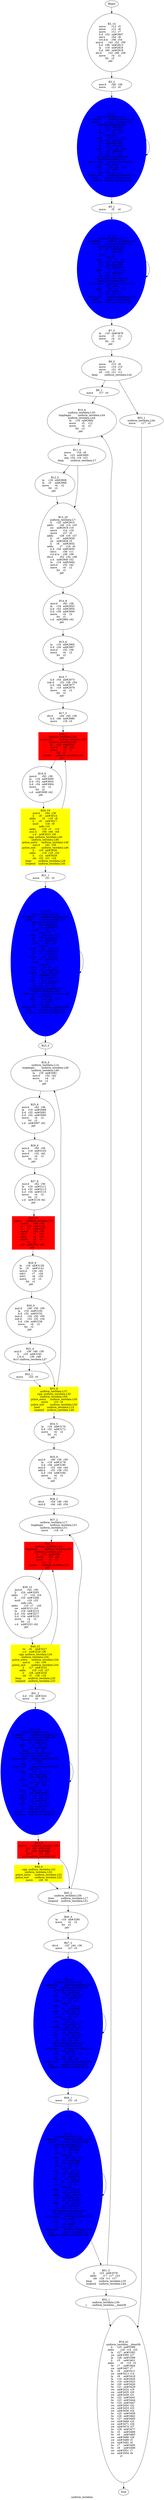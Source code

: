 digraph G{
	label = "uniform_testdata"	style = "dashed";
	color = purple;
	Node0 [label = "Begin"];
	Node0 -> {Node2 }
	Node1 [label = "End"];
	Node1 -> {}
	Node2 [label = "B2_14\nmove	r13	r5	\nmove	r12	r6	\nmove	r11	r7	\nli.d	r52	nd#2807	\nmtc1	r54	r8	\ncvt.d.w	r56	r54	\nmul.d	r42	r52	r56	\nli.d	r58	nd#2813	\nla	r19	nd#2816	\nli.d	r60	nd#2818	\ndiv.d	r32	r60	r58	\nmove	r4	r2	\nfst	r2	\njalr	\n"];
	Node2 -> {Node3 }
	Node3 [label = "B3_2\nmov.d	r40	r36	\nmove	r21	r0	\n"];
	Node3 -> {Node4 }
	Node4 [label = "B4_22\nuniform_testdata.L26:\nloopbegin	uniform_testdata.L40\nspawn	uniform_testdata.L41\nuniform_testdata.L40:\nla	r22	nd#2830	\nli	r23	nd#2832	\nmult	r21	r23	\nmflo	r24	\naddu	r25	r22	r24	\nli.d	r62	nd#2837	\ns.d	nd#2839	r62	\nli	r26	nd#2842	\naddu	r21	r21	r26	\nli	r27	nd#2845	\nsle	r28	r27	r21	\ncqip	uniform_testdata.L41\nuniform_testdata.L41:\npslice_entry	uniform_testdata.L41\nli	r26	nd#0	\naddu	r21	r21	r26	\nli	r27	nd#0	\nsle	r28	r27	r21	\npslice_exit	uniform_testdata.L41\nbeqz	uniform_testdata.L26\nloopend	uniform_testdata.L40\n"];
	Node4 -> {Node5 Node4 }
	Node5 [label = "B5_1\nmove	r5	r0	\n"];
	Node5 -> {Node6 }
	Node6 [label = "B6_22\nuniform_testdata.L27:\nloopbegin	uniform_testdata.L42\nspawn	uniform_testdata.L43\nuniform_testdata.L42:\nla	r6	nd#2855	\nli	r7	nd#2857	\nmult	r5	r7	\nmflo	r8	\naddu	r9	r6	r8	\nli.d	r32	nd#2862	\ns.d	nd#2864	r32	\nli	r10	nd#2867	\naddu	r5	r5	r10	\nli	r19	nd#2870	\nsle	r20	r19	r5	\ncqip	uniform_testdata.L43\nuniform_testdata.L43:\npslice_entry	uniform_testdata.L43\nli	r10	nd#0	\naddu	r5	r5	r10	\nli	r19	nd#0	\nsle	r20	r19	r5	\npslice_exit	uniform_testdata.L43\nbeqz	uniform_testdata.L27\nloopend	uniform_testdata.L42\n"];
	Node6 -> {Node7 Node6 }
	Node7 [label = "B7_5\nla	r19	nd#2876	\nmove	r5	r12	\nmove	r4	r2	\nfst	r2	\njalr	\n"];
	Node7 -> {Node8 }
	Node8 [label = "B8_5\nmove	r15	r9	\nmove	r14	r15	\nmove	r21	r0	\nslt	r22	r21	r11	\nbeqz	uniform_testdata.L34\n"];
	Node8 -> {Node9 Node53 }
	Node9 [label = "B9_1\nmove	r17	r0	\n"];
	Node9 -> {Node10 }
	Node10 [label = "B10_6\nuniform_testdata.L35:\nloopbegin	uniform_testdata.L44\nuniform_testdata.L44:\nla	r19	nd#2892	\nmove	r5	r12	\nmove	r4	r2	\nfst	r2	\njalr	\n"];
	Node10 -> {Node11 }
	Node11 [label = "B11_4\nmove	r16	r9	\nla	r23	nd#2900	\nseq	r24	r16	r23	\nbeqz	uniform_testdata.L7\n"];
	Node11 -> {Node12 Node13 }
	Node12 [label = "B12_5\nla	r19	nd#2906	\nla	r5	nd#2908	\nmove	r4	r2	\nfst	r2	\njalr	\n"];
	Node12 -> {Node13 }
	Node13 [label = "B13_20\nuniform_testdata.L7:\nli	r25	nd#2915	\naddu	r26	r14	r25	\nsw	nd#2918	r16	\nmove	r14	r16	\nmove	r27	r0	\naddu	r28	r16	r27	\nli	r5	nd#2926	\nsh	nd#2928	r5	\nli	r6	nd#2932	\naddu	r7	r16	r6	\nli.d	r34	nd#2935	\nmtc1	r36	r11	\ncvt.d.w	r38	r36	\ndiv.d	r52	r34	r38	\ns.d	nd#2940	r52	\nla	r19	nd#2944	\nmov.d	r32	r42	\nmove	r4	r2	\nfst	r2	\njalr	\n"];
	Node13 -> {Node14 }
	Node14 [label = "B14_8\nmov.d	r42	r36	\nla	r19	nd#2952	\nli.d	r32	nd#2954	\nli.d	r34	nd#2956	\nmove	r4	r2	\nfst	r2	\ns.d	nd#2960	r42	\njalr	\n"];
	Node14 -> {Node15 }
	Node15 [label = "B15_6\nla	r19	nd#2965	\nli.d	r34	nd#2967	\nmov.d	r32	r36	\nmove	r4	r2	\nfst	r2	\njalr	\n"];
	Node15 -> {Node16 }
	Node16 [label = "B16_7\nli.d	r54	nd#2973	\nsub.d	r32	r36	r54	\nli.d	r44	nd#2977	\nla	r19	nd#2979	\nmove	r4	r2	\nfst	r2	\njalr	\n"];
	Node16 -> {Node17 }
	Node17 [label = "B17_3\ndiv.d	r44	r44	r36	\nli.d	r46	nd#2986	\nmove	r18	r0	\n"];
	Node17 -> {Node18 }
	Node18 [label = "B18_7\nuniform_testdata.L28:\nloopbegin	uniform_testdata.L45\nuniform_testdata.L45:\nla	r19	nd#2992	\nmov.d	r32	r42	\nmove	r4	r2	\nfst	r2	\nspawn	uniform_testdata.L46\njalr	\n"];
	Node18 -> {Node19 }
	Node19 [label = "B19_8\nmov.d	r42	r36	\nla	r19	nd#3000	\nli.d	r32	nd#3002	\nli.d	r34	nd#3004	\nmove	r4	r2	\nfst	r2	\ns.d	nd#3008	r42	\njalr	\n"];
	Node19 -> {Node20 }
	Node20 [label = "B20_19\nmov.d	r44	r36	\nli	r8	nd#3014	\naddu	r5	r16	r8	\nli	r9	nd#3017	\nmult	r18	r9	\nmflo	r10	\naddu	r19	r5	r10	\nmul.d	r56	r46	r44	\ns.d	nd#3023	r56	\ncqip	uniform_testdata.L46\nuniform_testdata.L46:\npslice_entry	uniform_testdata.L46\nmov.d	r42	r36	\npslice_exit	uniform_testdata.L46\nli	r20	nd#3026	\naddu	r18	r18	r20	\nli	r21	nd#3029	\nsle	r22	r21	r18	\nbeqz	uniform_testdata.L28\nloopend	uniform_testdata.L45\n"];
	Node20 -> {Node21 Node18 }
	Node21 [label = "B21_1\nmove	r21	r0	\n"];
	Node21 -> {Node22 }
	Node22 [label = "B22_35\nuniform_testdata.L29:\nloopbegin	uniform_testdata.L47\nspawn	uniform_testdata.L48\nuniform_testdata.L47:\nla	r23	nd#3038	\nli	r24	nd#3040	\nmult	r21	r24	\nmflo	r25	\naddu	r26	r23	r25	\nla	r27	nd#3045	\nli	r28	nd#3047	\nmult	r21	r28	\nmflo	r5	\naddu	r6	r27	r5	\nl.d	r58	nd#3052	\nli	r7	nd#3055	\naddu	r6	r16	r7	\nli	r8	nd#3058	\nmult	r21	r8	\nmflo	r9	\naddu	r10	r6	r9	\nl.d	r60	nd#3063	\nadd.d	r62	r58	r60	\ns.d	nd#3067	r62	\nli	r19	nd#3070	\naddu	r21	r21	r19	\nli	r20	nd#3073	\nsle	r22	r20	r21	\ncqip	uniform_testdata.L48\nuniform_testdata.L48:\npslice_entry	uniform_testdata.L48\nli	r19	nd#0	\naddu	r21	r21	r19	\nli	r20	nd#0	\nsle	r22	r20	r21	\npslice_exit	uniform_testdata.L48\nbeqz	uniform_testdata.L29\nloopend	uniform_testdata.L47\n"];
	Node22 -> {Node23 Node22 }
	Node23 [label = "B23_0\n"];
	Node23 -> {Node24 }
	Node24 [label = "B24_6\nuniform_testdata.L14:\nloopbegin	uniform_testdata.L49\nuniform_testdata.L49:\nla	r19	nd#3081	\nmov.d	r32	r42	\nmove	r4	r2	\nfst	r2	\njalr	\n"];
	Node24 -> {Node25 }
	Node25 [label = "B25_8\nmov.d	r42	r36	\nla	r19	nd#3089	\nli.d	r32	nd#3091	\nli.d	r34	nd#3093	\nmove	r4	r2	\nfst	r2	\ns.d	nd#3097	r42	\njalr	\n"];
	Node25 -> {Node26 }
	Node26 [label = "B26_6\nmov.d	r50	r36	\nla	r19	nd#3103	\nmov.d	r32	r42	\nmove	r4	r2	\nfst	r2	\njalr	\n"];
	Node26 -> {Node27 }
	Node27 [label = "B27_8\nmov.d	r42	r36	\nla	r19	nd#3111	\nli.d	r32	nd#3113	\nli.d	r34	nd#3115	\nmove	r4	r2	\nfst	r2	\ns.d	nd#3119	r42	\njalr	\n"];
	Node27 -> {Node28 }
	Node28 [label = "B28_11\nspawn	uniform_testdata.L50\nmov.d	r48	r36	\nla	r19	nd#3125	\nla	r5	nd#3127	\nmov.d	r34	r50	\nmfc1	r7	r34	\nmfc1	r8	r35	\nmove	r4	r2	\nfst	r2	\ns.d	nd#3134	r48	\njalr	\n"];
	Node28 -> {Node29 }
	Node29 [label = "B29_8\nla	r19	nd#3139	\nla	r5	nd#3141	\nmov.d	r34	r42	\nmfc1	r7	r34	\nmfc1	r8	r35	\nmove	r4	r2	\nfst	r2	\njalr	\n"];
	Node29 -> {Node30 }
	Node30 [label = "B30_9\nmul.d	r46	r50	r50	\nla	r19	nd#3150	\nli.d	r32	nd#3152	\nmul.d	r34	r50	r50	\nsub.d	r32	r32	r34	\nli.d	r34	nd#3156	\nmove	r4	r2	\nfst	r2	\njalr	\n"];
	Node30 -> {Node31 }
	Node31 [label = "B31_4\nmul.d	r36	r46	r36	\nli	r23	nd#3162	\nc.lt.d	r36	r48	\nbc1t	uniform_testdata.L37\n"];
	Node31 -> {Node32 Node33 }
	Node32 [label = "B32_1\nmove	r23	r0	\n"];
	Node32 -> {Node33 }
	Node33 [label = "B33_6\nuniform_testdata.L37:\ncqip	uniform_testdata.L50\nuniform_testdata.L50:\npslice_entry	uniform_testdata.L50\nmove	r23	r0	\npslice_exit	uniform_testdata.L50\nbnez	uniform_testdata.L14\nloopend	uniform_testdata.L49\n"];
	Node33 -> {Node34 Node24 }
	Node34 [label = "B34_5\nla	r19	nd#3170	\nli.d	r32	nd#3172	\nmove	r4	r2	\nfst	r2	\njalr	\n"];
	Node34 -> {Node35 }
	Node35 [label = "B35_9\nmul.d	r46	r36	r50	\nla	r19	nd#3178	\nli.d	r38	nd#3180	\nmul.d	r52	r44	r44	\nadd.d	r32	r38	r52	\nli.d	r34	nd#3184	\nmove	r4	r2	\nfst	r2	\njalr	\n"];
	Node35 -> {Node36 }
	Node36 [label = "B36_2\ndiv.d	r54	r46	r36	\nmul.d	r44	r40	r54	\n"];
	Node36 -> {Node37 }
	Node37 [label = "B37_2\nuniform_testdata.L17:\nloopbegin	uniform_testdata.L51\nuniform_testdata.L51:\nmove	r18	r0	\n"];
	Node37 -> {Node38 }
	Node38 [label = "B38_7\nuniform_testdata.L30:\nloopbegin	uniform_testdata.L53\nuniform_testdata.L53:\nla	r19	nd#3197	\nmov.d	r32	r42	\nmove	r4	r2	\nfst	r2	\nspawn	uniform_testdata.L54\njalr	\n"];
	Node38 -> {Node39 }
	Node39 [label = "B39_15\nmov.d	r42	r36	\nli	r24	nd#3205	\naddu	r7	r16	r24	\nli	r25	nd#3208	\nmult	r18	r25	\nmflo	r26	\naddu	r10	r7	r26	\nsw	nd#3213	r10	\nla	r19	nd#3215	\nli.d	r32	nd#3217	\nli.d	r34	nd#3219	\nmove	r4	r2	\nfst	r2	\ns.d	nd#3223	r42	\njalr	\n"];
	Node39 -> {Node40 }
	Node40 [label = "B40_12\nlw	r9	nd#3227	\ns.d	nd#3229	r36	\ncqip	uniform_testdata.L54\nuniform_testdata.L54:\npslice_entry	uniform_testdata.L54\nmov.d	r42	r36	\npslice_exit	uniform_testdata.L54\nli	r27	nd#3232	\naddu	r18	r18	r27	\nli	r28	nd#3235	\nsle	r5	r28	r18	\nbeqz	uniform_testdata.L30\nloopend	uniform_testdata.L53\n"];
	Node40 -> {Node41 Node38 }
	Node41 [label = "B41_2\nli.d	r32	nd#3241	\nmove	r6	r0	\n"];
	Node41 -> {Node42 }
	Node42 [label = "B42_29\nuniform_testdata.L31:\nloopbegin	uniform_testdata.L55\nspawn	uniform_testdata.L56\nuniform_testdata.L55:\nli	r7	nd#3247	\naddu	r9	r16	r7	\nli	r8	nd#3250	\nmult	r6	r8	\ncqip	uniform_testdata.L56\nuniform_testdata.L56:\npslice_entry	uniform_testdata.L56\nli	r7	nd#0	\naddu	r9	r16	r7	\npslice_exit	uniform_testdata.L56\nmflo	r10	\naddu	r10	r9	r10	\nl.d	r56	nd#3255	\nli	r19	nd#3258	\naddu	r8	r16	r19	\nli	r20	nd#3261	\nmult	r6	r20	\nmflo	r21	\naddu	r22	r8	r21	\nl.d	r58	nd#3266	\nmul.d	r60	r56	r58	\nadd.d	r32	r32	r60	\nli	r23	nd#3271	\naddu	r6	r6	r23	\nli	r24	nd#3274	\nsle	r25	r24	r6	\nbeqz	uniform_testdata.L31\nloopend	uniform_testdata.L55\n"];
	Node42 -> {Node43 Node42 }
	Node43 [label = "B43_5\nspawn	uniform_testdata.L52\nli.d	r62	nd#3280	\nli	r26	nd#3282	\nc.lt.d	r62	r32	\nbc1t	uniform_testdata.L38\n"];
	Node43 -> {Node44 Node45 }
	Node44 [label = "B44_4\ncqip	uniform_testdata.L52\nuniform_testdata.L52:\npslice_entry	uniform_testdata.L52\npslice_exit	uniform_testdata.L52\nmove	r26	r0	\n"];
	Node44 -> {Node45 }
	Node45 [label = "B45_2\nuniform_testdata.L38:\nbnez	uniform_testdata.L17\nloopend	uniform_testdata.L51\n"];
	Node45 -> {Node46 Node37 }
	Node46 [label = "B46_4\nla	r19	nd#3290	\nmove	r4	r2	\nfst	r2	\njalr	\n"];
	Node46 -> {Node47 }
	Node47 [label = "B47_2\ndiv.d	r32	r44	r36	\nmove	r27	r0	\n"];
	Node47 -> {Node48 }
	Node48 [label = "B48_30\nuniform_testdata.L32:\nloopbegin	uniform_testdata.L57\nspawn	uniform_testdata.L58\nuniform_testdata.L57:\nli	r28	nd#3301	\naddu	r19	r16	r28	\nli	r5	nd#3304	\nmult	r27	r5	\nmflo	r6	\naddu	r7	r19	r6	\nli	r8	nd#3309	\naddu	r10	r16	r8	\nli	r9	nd#3312	\nmult	r27	r9	\nmflo	r19	\naddu	r19	r10	r19	\nl.d	r34	nd#3317	\nmul.d	r36	r34	r32	\ns.d	nd#3321	r36	\nli	r20	nd#3324	\naddu	r27	r27	r20	\nli	r21	nd#3327	\nsle	r22	r21	r27	\ncqip	uniform_testdata.L58\nuniform_testdata.L58:\npslice_entry	uniform_testdata.L58\nli	r20	nd#0	\naddu	r27	r27	r20	\nli	r21	nd#0	\nsle	r22	r21	r27	\npslice_exit	uniform_testdata.L58\nbeqz	uniform_testdata.L32\nloopend	uniform_testdata.L57\n"];
	Node48 -> {Node49 Node48 }
	Node49 [label = "B49_1\nmove	r21	r0	\n"];
	Node49 -> {Node50 }
	Node50 [label = "B50_35\nuniform_testdata.L33:\nloopbegin	uniform_testdata.L59\nspawn	uniform_testdata.L60\nuniform_testdata.L59:\nla	r23	nd#3337	\nli	r24	nd#3339	\nmult	r21	r24	\nmflo	r25	\naddu	r26	r23	r25	\nla	r27	nd#3344	\nli	r28	nd#3346	\nmult	r21	r28	\nmflo	r5	\naddu	r6	r27	r5	\nl.d	r38	nd#3351	\nli	r7	nd#3354	\naddu	r20	r16	r7	\nli	r8	nd#3357	\nmult	r21	r8	\nmflo	r9	\naddu	r10	r20	r9	\nl.d	r52	nd#3362	\nadd.d	r54	r38	r52	\ns.d	nd#3366	r54	\nli	r19	nd#3369	\naddu	r21	r21	r19	\nli	r20	nd#3372	\nsle	r22	r20	r21	\ncqip	uniform_testdata.L60\nuniform_testdata.L60:\npslice_entry	uniform_testdata.L60\nli	r19	nd#0	\naddu	r21	r21	r19	\nli	r20	nd#0	\nsle	r22	r20	r21	\npslice_exit	uniform_testdata.L60\nbeqz	uniform_testdata.L33\nloopend	uniform_testdata.L59\n"];
	Node50 -> {Node51 Node50 }
	Node51 [label = "B51_5\nli	r23	nd#3378	\naddu	r17	r17	r23	\nsle	r24	r11	r17	\nbeqz	uniform_testdata.L35\nloopend	uniform_testdata.L44\n"];
	Node51 -> {Node52 Node10 }
	Node52 [label = "B52_1\nuniform_testdata.L39:\nj	uniform_testdata.__done36\n"];
	Node52 -> {Node54 }
	Node53 [label = "B53_1\nuniform_testdata.L34:\nmove	r17	r0	\n"];
	Node53 -> {Node54 }
	Node54 [label = "B54_42\nuniform_testdata.__done36:\nli	r25	nd#3389	\naddu	r26	r14	r25	\nla	r27	nd#3392	\nsw	nd#3395	r27	\nla	r28	nd#3399	\nli	r5	nd#3401	\naddu	r6	r15	r5	\nlw	r7	nd#3404	\nsw	nd#3407	r7	\nla	r8	nd#3411	\nsw	nd#3413	r14	\nla	r9	nd#3418	\nla	r10	nd#3420	\nlw	r19	nd#3423	\nlw	r20	nd#3426	\nlw	r21	nd#3429	\nsw	nd#3432	r19	\nsw	nd#3435	r20	\nsw	nd#3438	r21	\nlw	r22	nd#3441	\nlw	r23	nd#3444	\nlw	r24	nd#3447	\nsw	nd#3450	r22	\nsw	nd#3453	r23	\nsw	nd#3456	r24	\nlw	r25	nd#3459	\nlw	r26	nd#3462	\nlw	r27	nd#3465	\nsw	nd#3468	r25	\nsw	nd#3471	r26	\nsw	nd#3474	r27	\nlw	r28	nd#3477	\nlw	r5	nd#3480	\nlw	r6	nd#3483	\nsw	nd#3486	r28	\nsw	nd#3489	r5	\nsw	nd#3492	r6	\nlw	r7	nd#3495	\nlw	r8	nd#3498	\nsw	nd#3501	r7	\nsw	nd#3504	r8	\njr	\n"];
	Node54 -> {Node1 }
	Node4 [shape = ellipse ,style=filled ,color=blue];
	Node6 [shape = ellipse ,style=filled ,color=blue];
	Node18 [shape = box ,style=filled ,color=red];
	Node22 [shape = ellipse ,style=filled ,color=blue];
	Node28 [shape = box ,style=filled ,color=red];
	Node38 [shape = box ,style=filled ,color=red];
	Node42 [shape = ellipse ,style=filled ,color=blue];
	Node43 [shape = box ,style=filled ,color=red];
	Node48 [shape = ellipse ,style=filled ,color=blue];
	Node50 [shape = ellipse ,style=filled ,color=blue];
	Node20 [shape = polygon ,style=filled ,color=yellow];
	Node33 [shape = polygon ,style=filled ,color=yellow];
	Node40 [shape = polygon ,style=filled ,color=yellow];
	Node44 [shape = polygon ,style=filled ,color=yellow];
}
